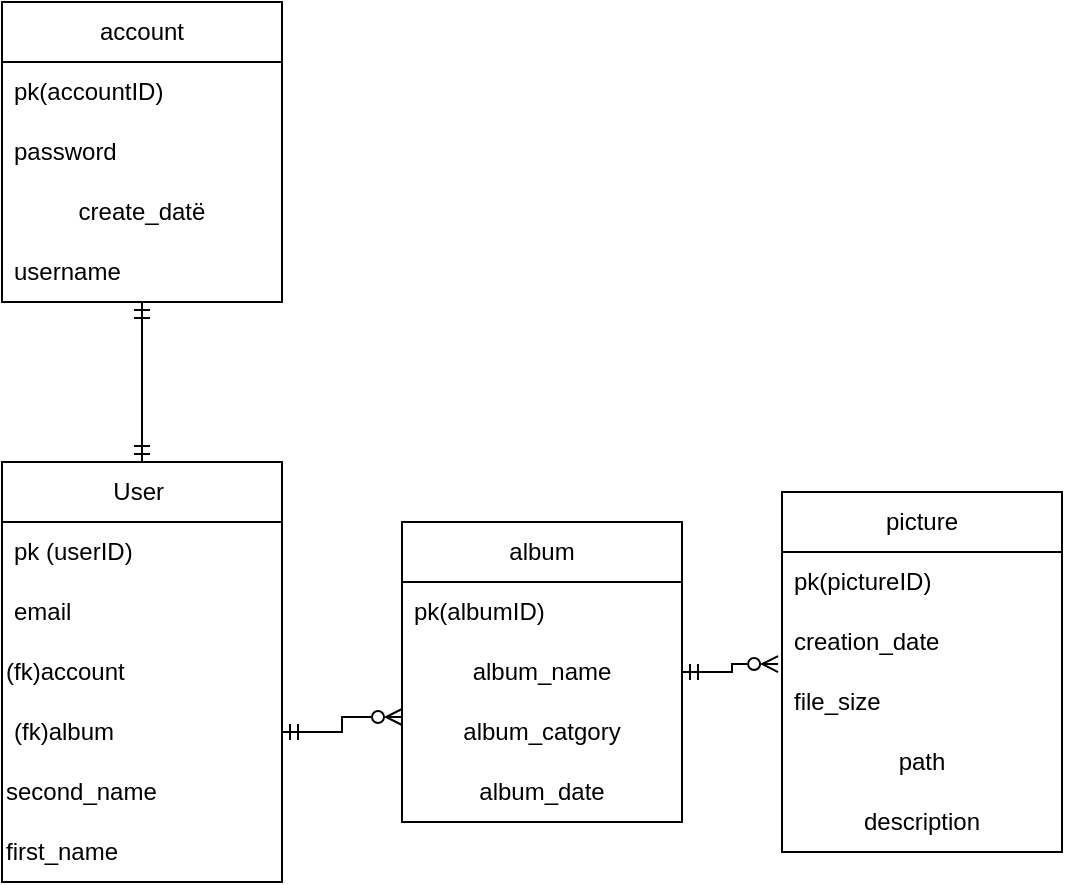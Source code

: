 <mxfile version="22.1.5" type="device">
  <diagram name="Page-1" id="KPcbCG0jpO6PX1uaj_86">
    <mxGraphModel dx="954" dy="578" grid="1" gridSize="10" guides="1" tooltips="1" connect="1" arrows="1" fold="1" page="1" pageScale="1" pageWidth="850" pageHeight="1100" math="0" shadow="0">
      <root>
        <mxCell id="0" />
        <mxCell id="1" parent="0" />
        <mxCell id="Sj99NZYEs4xNBynGzwBj-1" value="User&amp;nbsp;" style="swimlane;fontStyle=0;childLayout=stackLayout;horizontal=1;startSize=30;horizontalStack=0;resizeParent=1;resizeParentMax=0;resizeLast=0;collapsible=1;marginBottom=0;whiteSpace=wrap;html=1;" vertex="1" parent="1">
          <mxGeometry x="100" y="300" width="140" height="210" as="geometry" />
        </mxCell>
        <mxCell id="Sj99NZYEs4xNBynGzwBj-2" value="pk (userID)" style="text;strokeColor=none;fillColor=none;align=left;verticalAlign=middle;spacingLeft=4;spacingRight=4;overflow=hidden;points=[[0,0.5],[1,0.5]];portConstraint=eastwest;rotatable=0;whiteSpace=wrap;html=1;" vertex="1" parent="Sj99NZYEs4xNBynGzwBj-1">
          <mxGeometry y="30" width="140" height="30" as="geometry" />
        </mxCell>
        <mxCell id="Sj99NZYEs4xNBynGzwBj-5" value="email" style="text;strokeColor=none;fillColor=none;align=left;verticalAlign=middle;spacingLeft=4;spacingRight=4;overflow=hidden;points=[[0,0.5],[1,0.5]];portConstraint=eastwest;rotatable=0;whiteSpace=wrap;html=1;" vertex="1" parent="Sj99NZYEs4xNBynGzwBj-1">
          <mxGeometry y="60" width="140" height="30" as="geometry" />
        </mxCell>
        <mxCell id="Sj99NZYEs4xNBynGzwBj-8" value="(fk)account&amp;nbsp;" style="text;html=1;strokeColor=none;fillColor=none;align=left;verticalAlign=middle;whiteSpace=wrap;rounded=0;" vertex="1" parent="Sj99NZYEs4xNBynGzwBj-1">
          <mxGeometry y="90" width="140" height="30" as="geometry" />
        </mxCell>
        <mxCell id="Sj99NZYEs4xNBynGzwBj-3" value="(fk)album" style="text;strokeColor=none;fillColor=none;align=left;verticalAlign=middle;spacingLeft=4;spacingRight=4;overflow=hidden;points=[[0,0.5],[1,0.5]];portConstraint=eastwest;rotatable=0;whiteSpace=wrap;html=1;" vertex="1" parent="Sj99NZYEs4xNBynGzwBj-1">
          <mxGeometry y="120" width="140" height="30" as="geometry" />
        </mxCell>
        <mxCell id="Sj99NZYEs4xNBynGzwBj-14" value="second_name" style="text;html=1;strokeColor=none;fillColor=none;align=left;verticalAlign=middle;whiteSpace=wrap;rounded=0;" vertex="1" parent="Sj99NZYEs4xNBynGzwBj-1">
          <mxGeometry y="150" width="140" height="30" as="geometry" />
        </mxCell>
        <mxCell id="Sj99NZYEs4xNBynGzwBj-15" value="first_name&lt;br&gt;" style="text;html=1;strokeColor=none;fillColor=none;align=left;verticalAlign=middle;whiteSpace=wrap;rounded=0;" vertex="1" parent="Sj99NZYEs4xNBynGzwBj-1">
          <mxGeometry y="180" width="140" height="30" as="geometry" />
        </mxCell>
        <mxCell id="Sj99NZYEs4xNBynGzwBj-10" value="album" style="swimlane;fontStyle=0;childLayout=stackLayout;horizontal=1;startSize=30;horizontalStack=0;resizeParent=1;resizeParentMax=0;resizeLast=0;collapsible=1;marginBottom=0;whiteSpace=wrap;html=1;" vertex="1" parent="1">
          <mxGeometry x="300" y="330" width="140" height="150" as="geometry" />
        </mxCell>
        <mxCell id="Sj99NZYEs4xNBynGzwBj-12" value="pk(albumID)" style="text;strokeColor=none;fillColor=none;align=left;verticalAlign=middle;spacingLeft=4;spacingRight=4;overflow=hidden;points=[[0,0.5],[1,0.5]];portConstraint=eastwest;rotatable=0;whiteSpace=wrap;html=1;" vertex="1" parent="Sj99NZYEs4xNBynGzwBj-10">
          <mxGeometry y="30" width="140" height="30" as="geometry" />
        </mxCell>
        <mxCell id="Sj99NZYEs4xNBynGzwBj-18" value="album_name" style="text;html=1;strokeColor=none;fillColor=none;align=center;verticalAlign=middle;whiteSpace=wrap;rounded=0;" vertex="1" parent="Sj99NZYEs4xNBynGzwBj-10">
          <mxGeometry y="60" width="140" height="30" as="geometry" />
        </mxCell>
        <mxCell id="Sj99NZYEs4xNBynGzwBj-20" value="album_catgory" style="text;html=1;strokeColor=none;fillColor=none;align=center;verticalAlign=middle;whiteSpace=wrap;rounded=0;" vertex="1" parent="Sj99NZYEs4xNBynGzwBj-10">
          <mxGeometry y="90" width="140" height="30" as="geometry" />
        </mxCell>
        <mxCell id="Sj99NZYEs4xNBynGzwBj-17" value="album_date" style="text;html=1;strokeColor=none;fillColor=none;align=center;verticalAlign=middle;whiteSpace=wrap;rounded=0;" vertex="1" parent="Sj99NZYEs4xNBynGzwBj-10">
          <mxGeometry y="120" width="140" height="30" as="geometry" />
        </mxCell>
        <mxCell id="Sj99NZYEs4xNBynGzwBj-27" value="picture" style="swimlane;fontStyle=0;childLayout=stackLayout;horizontal=1;startSize=30;horizontalStack=0;resizeParent=1;resizeParentMax=0;resizeLast=0;collapsible=1;marginBottom=0;whiteSpace=wrap;html=1;" vertex="1" parent="1">
          <mxGeometry x="490" y="315" width="140" height="180" as="geometry" />
        </mxCell>
        <mxCell id="Sj99NZYEs4xNBynGzwBj-28" value="pk(pictureID)" style="text;strokeColor=none;fillColor=none;align=left;verticalAlign=middle;spacingLeft=4;spacingRight=4;overflow=hidden;points=[[0,0.5],[1,0.5]];portConstraint=eastwest;rotatable=0;whiteSpace=wrap;html=1;" vertex="1" parent="Sj99NZYEs4xNBynGzwBj-27">
          <mxGeometry y="30" width="140" height="30" as="geometry" />
        </mxCell>
        <mxCell id="Sj99NZYEs4xNBynGzwBj-29" value="creation_date" style="text;strokeColor=none;fillColor=none;align=left;verticalAlign=middle;spacingLeft=4;spacingRight=4;overflow=hidden;points=[[0,0.5],[1,0.5]];portConstraint=eastwest;rotatable=0;whiteSpace=wrap;html=1;" vertex="1" parent="Sj99NZYEs4xNBynGzwBj-27">
          <mxGeometry y="60" width="140" height="30" as="geometry" />
        </mxCell>
        <mxCell id="Sj99NZYEs4xNBynGzwBj-30" value="file_size" style="text;strokeColor=none;fillColor=none;align=left;verticalAlign=middle;spacingLeft=4;spacingRight=4;overflow=hidden;points=[[0,0.5],[1,0.5]];portConstraint=eastwest;rotatable=0;whiteSpace=wrap;html=1;" vertex="1" parent="Sj99NZYEs4xNBynGzwBj-27">
          <mxGeometry y="90" width="140" height="30" as="geometry" />
        </mxCell>
        <mxCell id="Sj99NZYEs4xNBynGzwBj-32" value="path" style="text;html=1;strokeColor=none;fillColor=none;align=center;verticalAlign=middle;whiteSpace=wrap;rounded=0;" vertex="1" parent="Sj99NZYEs4xNBynGzwBj-27">
          <mxGeometry y="120" width="140" height="30" as="geometry" />
        </mxCell>
        <mxCell id="Sj99NZYEs4xNBynGzwBj-31" value="description" style="text;html=1;strokeColor=none;fillColor=none;align=center;verticalAlign=middle;whiteSpace=wrap;rounded=0;" vertex="1" parent="Sj99NZYEs4xNBynGzwBj-27">
          <mxGeometry y="150" width="140" height="30" as="geometry" />
        </mxCell>
        <mxCell id="Sj99NZYEs4xNBynGzwBj-33" value="account" style="swimlane;fontStyle=0;childLayout=stackLayout;horizontal=1;startSize=30;horizontalStack=0;resizeParent=1;resizeParentMax=0;resizeLast=0;collapsible=1;marginBottom=0;whiteSpace=wrap;html=1;" vertex="1" parent="1">
          <mxGeometry x="100" y="70" width="140" height="150" as="geometry" />
        </mxCell>
        <mxCell id="Sj99NZYEs4xNBynGzwBj-34" value="pk(accountID)" style="text;strokeColor=none;fillColor=none;align=left;verticalAlign=middle;spacingLeft=4;spacingRight=4;overflow=hidden;points=[[0,0.5],[1,0.5]];portConstraint=eastwest;rotatable=0;whiteSpace=wrap;html=1;" vertex="1" parent="Sj99NZYEs4xNBynGzwBj-33">
          <mxGeometry y="30" width="140" height="30" as="geometry" />
        </mxCell>
        <mxCell id="Sj99NZYEs4xNBynGzwBj-35" value="password" style="text;strokeColor=none;fillColor=none;align=left;verticalAlign=middle;spacingLeft=4;spacingRight=4;overflow=hidden;points=[[0,0.5],[1,0.5]];portConstraint=eastwest;rotatable=0;whiteSpace=wrap;html=1;" vertex="1" parent="Sj99NZYEs4xNBynGzwBj-33">
          <mxGeometry y="60" width="140" height="30" as="geometry" />
        </mxCell>
        <mxCell id="Sj99NZYEs4xNBynGzwBj-39" value="create_datë" style="text;html=1;strokeColor=none;fillColor=none;align=center;verticalAlign=middle;whiteSpace=wrap;rounded=0;" vertex="1" parent="Sj99NZYEs4xNBynGzwBj-33">
          <mxGeometry y="90" width="140" height="30" as="geometry" />
        </mxCell>
        <mxCell id="Sj99NZYEs4xNBynGzwBj-36" value="username" style="text;strokeColor=none;fillColor=none;align=left;verticalAlign=middle;spacingLeft=4;spacingRight=4;overflow=hidden;points=[[0,0.5],[1,0.5]];portConstraint=eastwest;rotatable=0;whiteSpace=wrap;html=1;" vertex="1" parent="Sj99NZYEs4xNBynGzwBj-33">
          <mxGeometry y="120" width="140" height="30" as="geometry" />
        </mxCell>
        <mxCell id="Sj99NZYEs4xNBynGzwBj-40" style="edgeStyle=orthogonalEdgeStyle;rounded=0;orthogonalLoop=1;jettySize=auto;html=1;entryX=0.5;entryY=1;entryDx=0;entryDy=0;entryPerimeter=0;endArrow=ERmandOne;endFill=0;startArrow=ERmandOne;startFill=0;" edge="1" parent="1" source="Sj99NZYEs4xNBynGzwBj-1" target="Sj99NZYEs4xNBynGzwBj-36">
          <mxGeometry relative="1" as="geometry" />
        </mxCell>
        <mxCell id="Sj99NZYEs4xNBynGzwBj-41" style="edgeStyle=orthogonalEdgeStyle;rounded=0;orthogonalLoop=1;jettySize=auto;html=1;entryX=0;entryY=0.25;entryDx=0;entryDy=0;endArrow=ERzeroToMany;endFill=0;startArrow=ERmandOne;startFill=0;" edge="1" parent="1" source="Sj99NZYEs4xNBynGzwBj-3" target="Sj99NZYEs4xNBynGzwBj-20">
          <mxGeometry relative="1" as="geometry" />
        </mxCell>
        <mxCell id="Sj99NZYEs4xNBynGzwBj-44" style="edgeStyle=orthogonalEdgeStyle;rounded=0;orthogonalLoop=1;jettySize=auto;html=1;entryX=-0.014;entryY=0.867;entryDx=0;entryDy=0;entryPerimeter=0;endArrow=ERzeroToMany;endFill=0;startArrow=ERmandOne;startFill=0;" edge="1" parent="1" source="Sj99NZYEs4xNBynGzwBj-18" target="Sj99NZYEs4xNBynGzwBj-29">
          <mxGeometry relative="1" as="geometry" />
        </mxCell>
      </root>
    </mxGraphModel>
  </diagram>
</mxfile>
